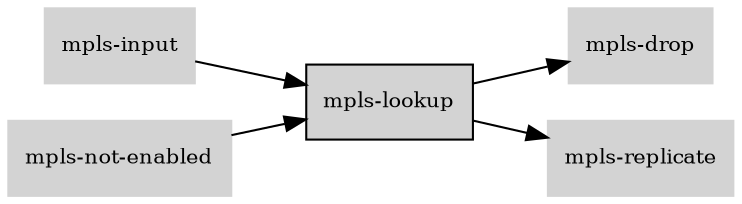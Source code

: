 digraph "mpls_lookup_subgraph" {
  rankdir=LR;
  node [shape=box, style=filled, fontsize=10, color=lightgray, fontcolor=black, fillcolor=lightgray];
  "mpls-lookup" [color=black, fontcolor=black, fillcolor=lightgray];
  edge [fontsize=8];
  "mpls-input" -> "mpls-lookup";
  "mpls-lookup" -> "mpls-drop";
  "mpls-lookup" -> "mpls-replicate";
  "mpls-not-enabled" -> "mpls-lookup";
}
